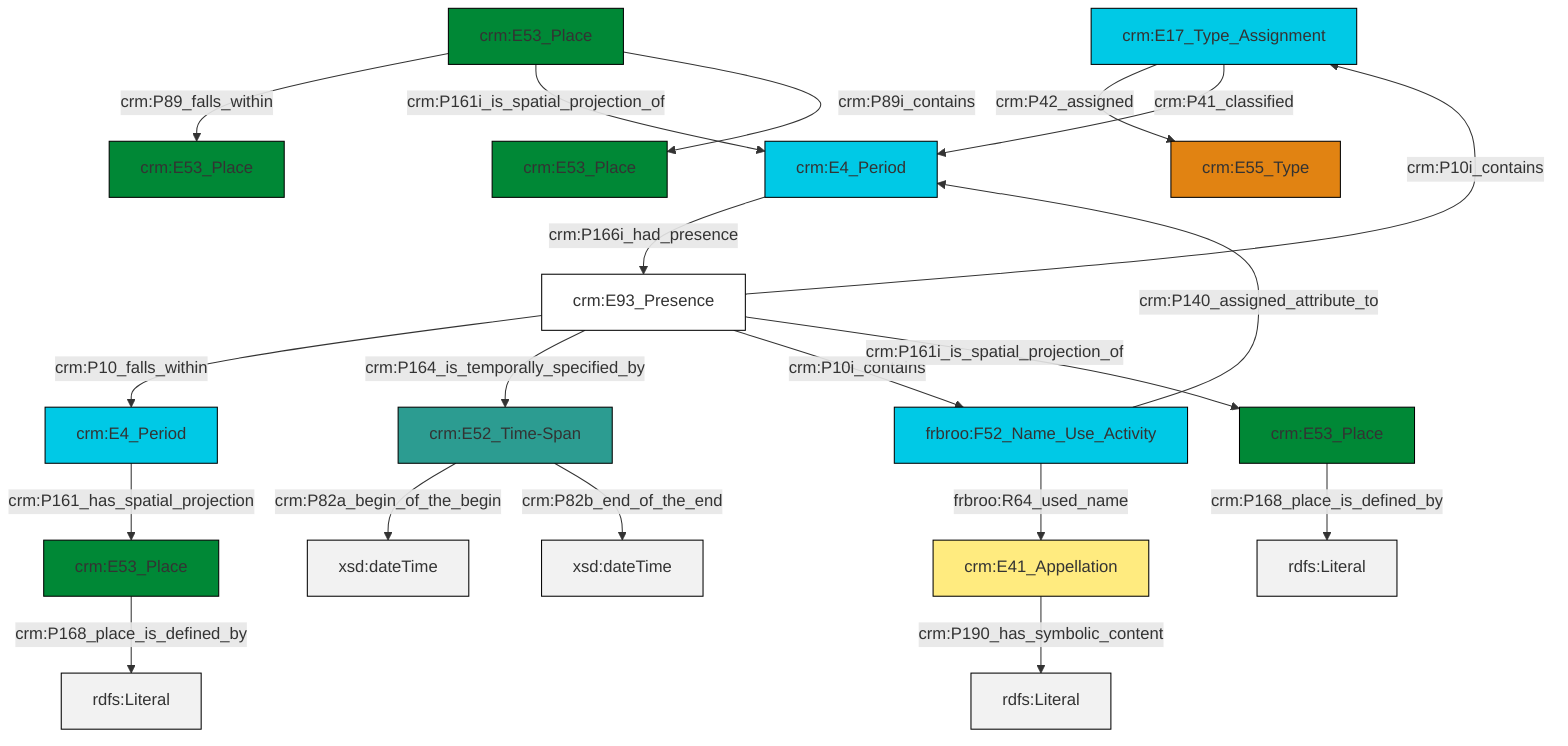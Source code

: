 graph TD
classDef Literal fill:#f2f2f2,stroke:#000000;
classDef CRM_Entity fill:#FFFFFF,stroke:#000000;
classDef Temporal_Entity fill:#00C9E6, stroke:#000000;
classDef Type fill:#E18312, stroke:#000000;
classDef Time-Span fill:#2C9C91, stroke:#000000;
classDef Appellation fill:#FFEB7F, stroke:#000000;
classDef Place fill:#008836, stroke:#000000;
classDef Persistent_Item fill:#B266B2, stroke:#000000;
classDef Conceptual_Object fill:#FFD700, stroke:#000000;
classDef Physical_Thing fill:#D2B48C, stroke:#000000;
classDef Actor fill:#f58aad, stroke:#000000;
classDef PC_Classes fill:#4ce600, stroke:#000000;
classDef Multi fill:#cccccc,stroke:#000000;

0["crm:E17_Type_Assignment"]:::Temporal_Entity -->|crm:P42_assigned| 1["crm:E55_Type"]:::Type
2["crm:E52_Time-Span"]:::Time-Span -->|crm:P82a_begin_of_the_begin| 3[xsd:dateTime]:::Literal
4["crm:E53_Place"]:::Place -->|crm:P168_place_is_defined_by| 5[rdfs:Literal]:::Literal
2["crm:E52_Time-Span"]:::Time-Span -->|crm:P82b_end_of_the_end| 9[xsd:dateTime]:::Literal
10["crm:E53_Place"]:::Place -->|crm:P89_falls_within| 11["crm:E53_Place"]:::Place
10["crm:E53_Place"]:::Place -->|crm:P161i_is_spatial_projection_of| 12["crm:E4_Period"]:::Temporal_Entity
12["crm:E4_Period"]:::Temporal_Entity -->|crm:P166i_had_presence| 13["crm:E93_Presence"]:::CRM_Entity
13["crm:E93_Presence"]:::CRM_Entity -->|crm:P10_falls_within| 14["crm:E4_Period"]:::Temporal_Entity
13["crm:E93_Presence"]:::CRM_Entity -->|crm:P164_is_temporally_specified_by| 2["crm:E52_Time-Span"]:::Time-Span
14["crm:E4_Period"]:::Temporal_Entity -->|crm:P161_has_spatial_projection| 4["crm:E53_Place"]:::Place
6["frbroo:F52_Name_Use_Activity"]:::Temporal_Entity -->|crm:P140_assigned_attribute_to| 12["crm:E4_Period"]:::Temporal_Entity
13["crm:E93_Presence"]:::CRM_Entity -->|crm:P10i_contains| 0["crm:E17_Type_Assignment"]:::Temporal_Entity
6["frbroo:F52_Name_Use_Activity"]:::Temporal_Entity -->|frbroo:R64_used_name| 20["crm:E41_Appellation"]:::Appellation
20["crm:E41_Appellation"]:::Appellation -->|crm:P190_has_symbolic_content| 21[rdfs:Literal]:::Literal
13["crm:E93_Presence"]:::CRM_Entity -->|crm:P10i_contains| 6["frbroo:F52_Name_Use_Activity"]:::Temporal_Entity
22["crm:E53_Place"]:::Place -->|crm:P168_place_is_defined_by| 24[rdfs:Literal]:::Literal
0["crm:E17_Type_Assignment"]:::Temporal_Entity -->|crm:P41_classified| 12["crm:E4_Period"]:::Temporal_Entity
13["crm:E93_Presence"]:::CRM_Entity -->|crm:P161i_is_spatial_projection_of| 22["crm:E53_Place"]:::Place
10["crm:E53_Place"]:::Place -->|crm:P89i_contains| 15["crm:E53_Place"]:::Place